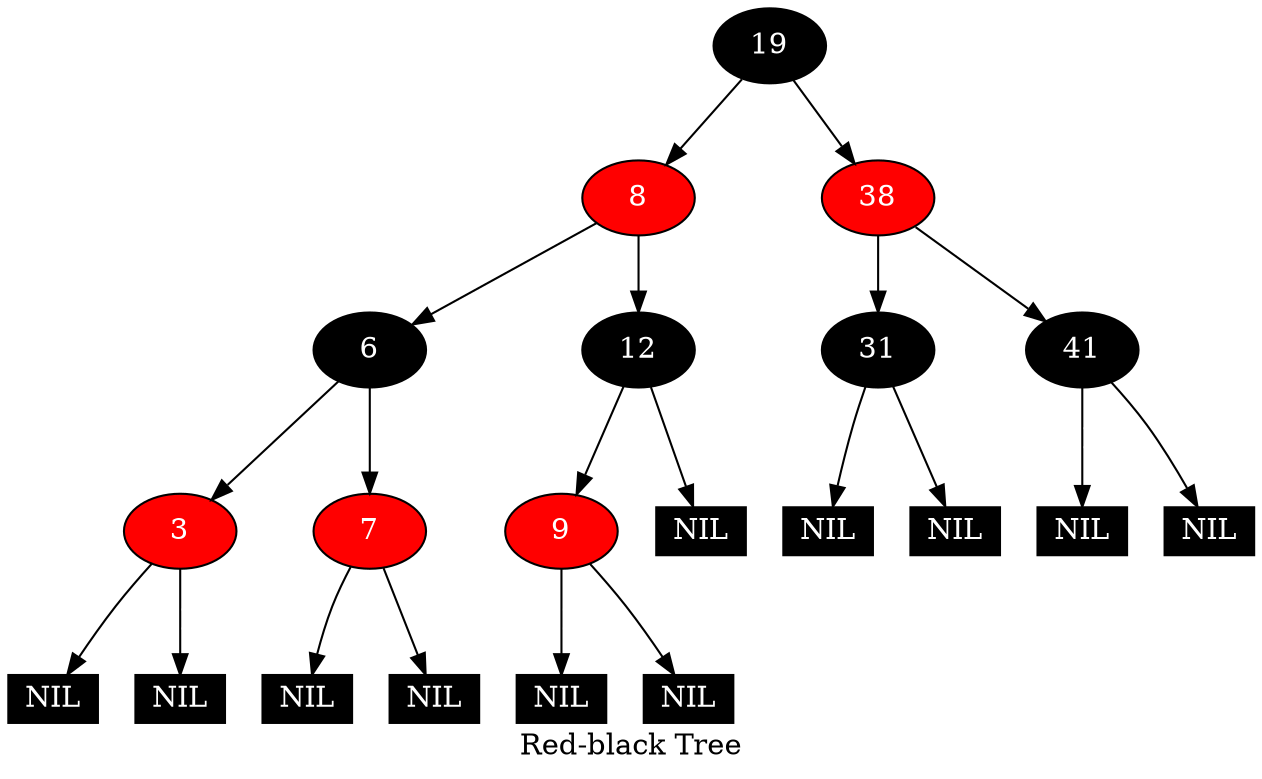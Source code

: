 digraph {
	label="Red-black Tree"
	n19[style="filled",fillcolor="black", fontcolor=white,label="19"]
	n8[style="filled",fillcolor="red", fontcolor=white,label="8"]
	n19->n8
	n6[style="filled",fillcolor="black", fontcolor=white,label="6"]
	n8->n6
	n3[style="filled",fillcolor="red", fontcolor=white,label="3"]
	n6->n3
	nil0[style="filled",fillcolor="black", shape=box, fontcolor=white, width=0.4, height=0.2,label="NIL"]
	n3->nil0[style="filled",fillcolor="black", shape=box, fontcolor=white, width=0.4, height=0.2,label="NIL"]
	nil1[style="filled",fillcolor="black", shape=box, fontcolor=white, width=0.4, height=0.2,label="NIL"]
	n3->nil1[style="filled",fillcolor="black", shape=box, fontcolor=white, width=0.4, height=0.2,label="NIL"]
	n7[style="filled",fillcolor="red", fontcolor=white,label="7"]
	n6->n7
	nil2[style="filled",fillcolor="black", shape=box, fontcolor=white, width=0.4, height=0.2,label="NIL"]
	n7->nil2[style="filled",fillcolor="black", shape=box, fontcolor=white, width=0.4, height=0.2,label="NIL"]
	nil3[style="filled",fillcolor="black", shape=box, fontcolor=white, width=0.4, height=0.2,label="NIL"]
	n7->nil3[style="filled",fillcolor="black", shape=box, fontcolor=white, width=0.4, height=0.2,label="NIL"]
	n12[style="filled",fillcolor="black", fontcolor=white,label="12"]
	n8->n12
	n9[style="filled",fillcolor="red", fontcolor=white,label="9"]
	n12->n9
	nil4[style="filled",fillcolor="black", shape=box, fontcolor=white, width=0.4, height=0.2,label="NIL"]
	n9->nil4[style="filled",fillcolor="black", shape=box, fontcolor=white, width=0.4, height=0.2,label="NIL"]
	nil5[style="filled",fillcolor="black", shape=box, fontcolor=white, width=0.4, height=0.2,label="NIL"]
	n9->nil5[style="filled",fillcolor="black", shape=box, fontcolor=white, width=0.4, height=0.2,label="NIL"]
	nil6[style="filled",fillcolor="black", shape=box, fontcolor=white, width=0.4, height=0.2,label="NIL"]
	n12->nil6[style="filled",fillcolor="black", shape=box, fontcolor=white, width=0.4, height=0.2,label="NIL"]
	n38[style="filled",fillcolor="red", fontcolor=white,label="38"]
	n19->n38
	n31[style="filled",fillcolor="black", fontcolor=white,label="31"]
	n38->n31
	nil7[style="filled",fillcolor="black", shape=box, fontcolor=white, width=0.4, height=0.2,label="NIL"]
	n31->nil7[style="filled",fillcolor="black", shape=box, fontcolor=white, width=0.4, height=0.2,label="NIL"]
	nil8[style="filled",fillcolor="black", shape=box, fontcolor=white, width=0.4, height=0.2,label="NIL"]
	n31->nil8[style="filled",fillcolor="black", shape=box, fontcolor=white, width=0.4, height=0.2,label="NIL"]
	n0[style="filled",fillcolor="black", fontcolor=white,label="41"]
	n38->n0
	nil9[style="filled",fillcolor="black", shape=box, fontcolor=white, width=0.4, height=0.2,label="NIL"]
	n0->nil9[style="filled",fillcolor="black", shape=box, fontcolor=white, width=0.4, height=0.2,label="NIL"]
	nil10[style="filled",fillcolor="black", shape=box, fontcolor=white, width=0.4, height=0.2,label="NIL"]
	n0->nil10[style="filled",fillcolor="black", shape=box, fontcolor=white, width=0.4, height=0.2,label="NIL"]
}